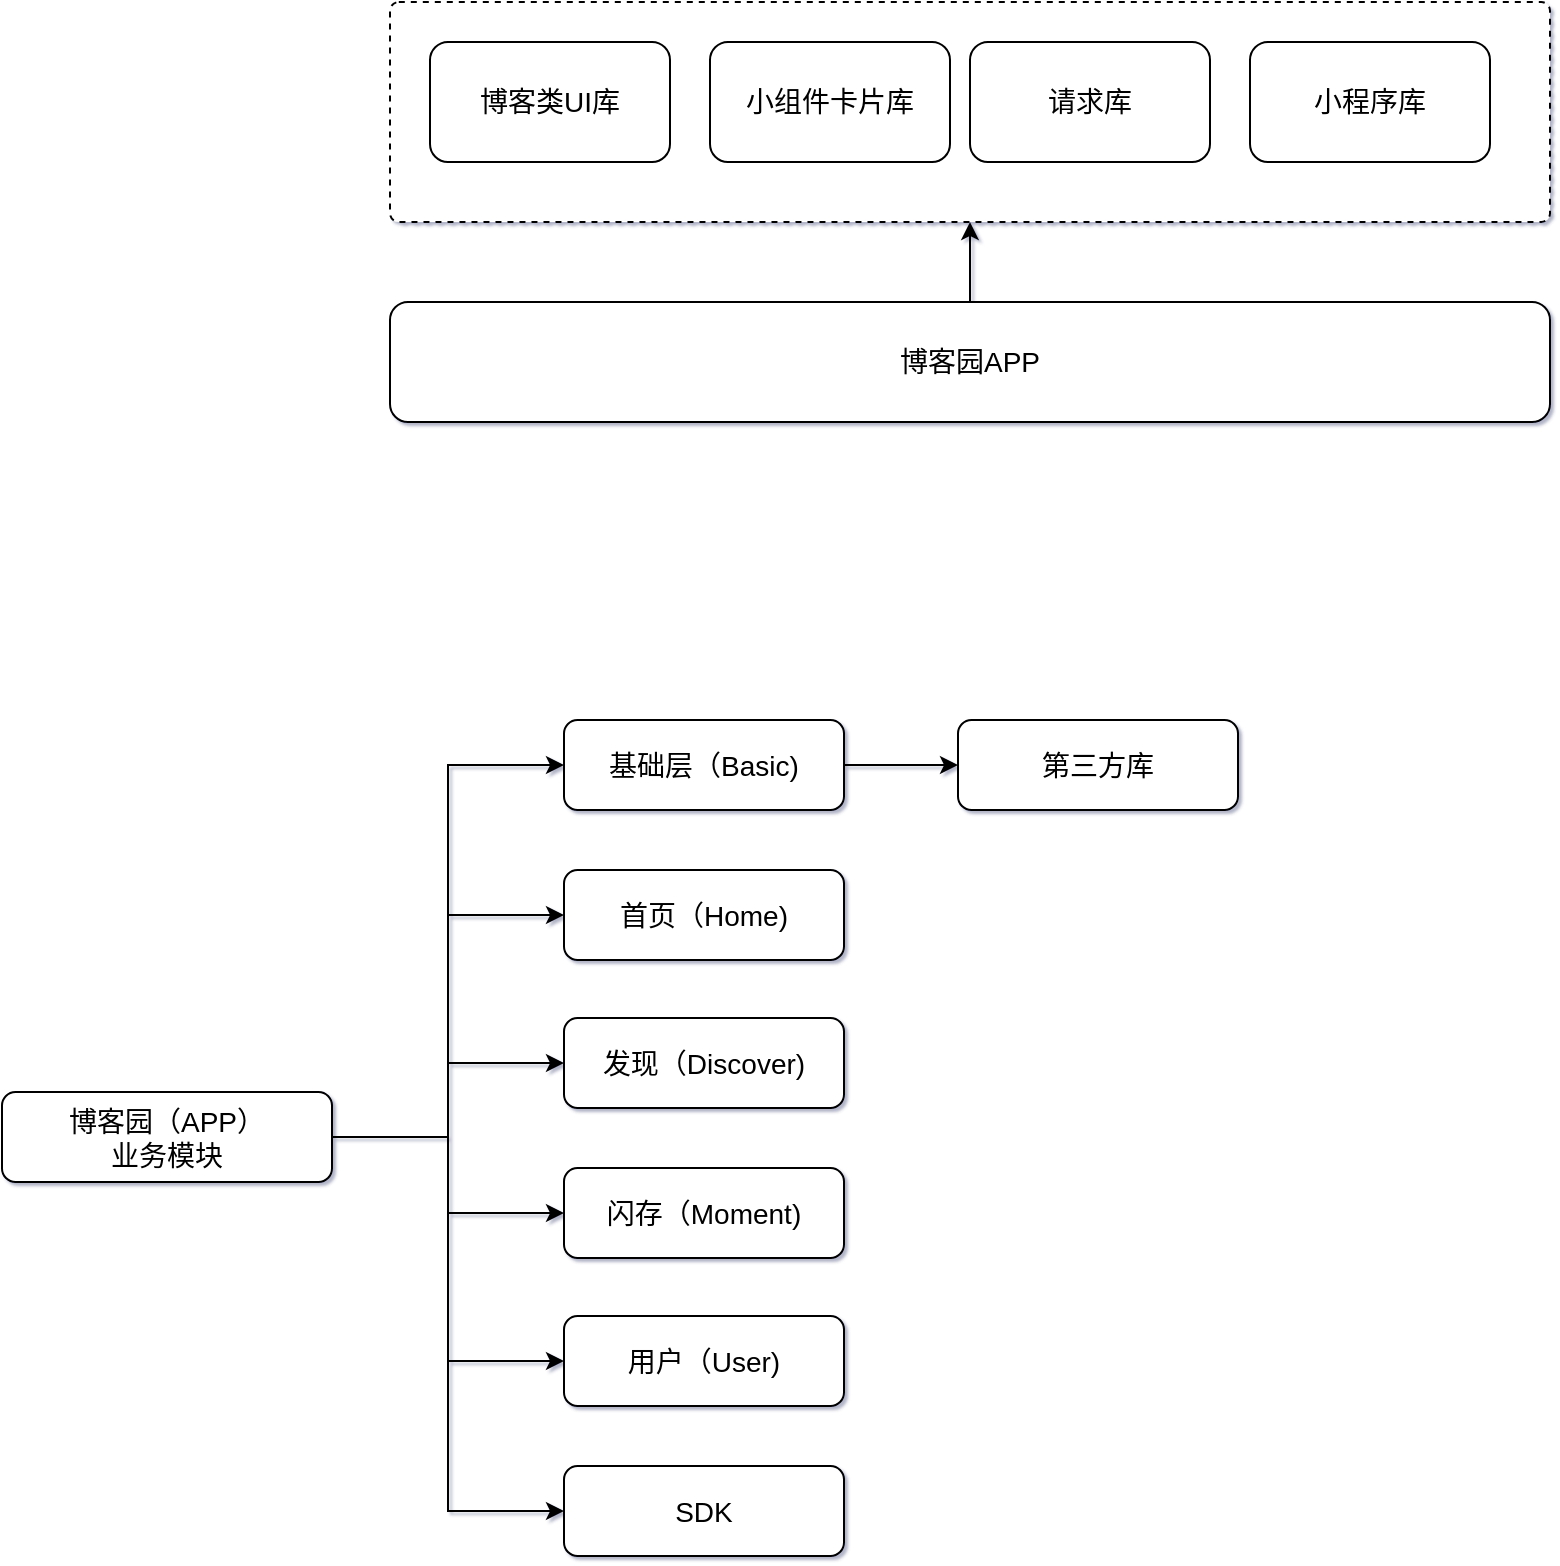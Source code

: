 <mxfile version="18.0.6" type="device" pages="2"><diagram id="_ZYsbuay1ktLe259S8ud" name="1-应用架构"><mxGraphModel dx="1462" dy="817" grid="1" gridSize="1" guides="1" tooltips="1" connect="1" arrows="1" fold="1" page="0" pageScale="1" pageWidth="1169" pageHeight="827" background="none" math="0" shadow="1"><root><mxCell id="0"/><mxCell id="1" parent="0"/><mxCell id="4GvP6Dp-e_rGPmlIs3aF-9" style="edgeStyle=orthogonalEdgeStyle;rounded=0;orthogonalLoop=1;jettySize=auto;html=1;exitX=0.5;exitY=0;exitDx=0;exitDy=0;fontSize=14;" parent="1" source="4GvP6Dp-e_rGPmlIs3aF-1" target="4GvP6Dp-e_rGPmlIs3aF-2" edge="1"><mxGeometry relative="1" as="geometry"/></mxCell><mxCell id="4GvP6Dp-e_rGPmlIs3aF-1" value="博客园APP" style="rounded=1;whiteSpace=wrap;html=1;fontSize=14;" parent="1" vertex="1"><mxGeometry x="176" y="274" width="580" height="60" as="geometry"/></mxCell><mxCell id="4GvP6Dp-e_rGPmlIs3aF-2" value="" style="rounded=1;whiteSpace=wrap;html=1;arcSize=4;dashed=1;fontSize=14;" parent="1" vertex="1"><mxGeometry x="176" y="124" width="580" height="110" as="geometry"/></mxCell><mxCell id="4GvP6Dp-e_rGPmlIs3aF-3" value="博客类UI库" style="rounded=1;whiteSpace=wrap;html=1;fontSize=14;" parent="1" vertex="1"><mxGeometry x="196" y="144" width="120" height="60" as="geometry"/></mxCell><mxCell id="4GvP6Dp-e_rGPmlIs3aF-4" value="小组件卡片库" style="rounded=1;whiteSpace=wrap;html=1;fontSize=14;" parent="1" vertex="1"><mxGeometry x="336" y="144" width="120" height="60" as="geometry"/></mxCell><mxCell id="4GvP6Dp-e_rGPmlIs3aF-5" value="请求库" style="rounded=1;whiteSpace=wrap;html=1;fontSize=14;" parent="1" vertex="1"><mxGeometry x="466" y="144" width="120" height="60" as="geometry"/></mxCell><mxCell id="4GvP6Dp-e_rGPmlIs3aF-6" value="小程序库" style="rounded=1;whiteSpace=wrap;html=1;fontSize=14;" parent="1" vertex="1"><mxGeometry x="606" y="144" width="120" height="60" as="geometry"/></mxCell><mxCell id="JfI2UB-wmeHauBGsZ3DT-11" style="edgeStyle=orthogonalEdgeStyle;rounded=0;orthogonalLoop=1;jettySize=auto;html=1;entryX=0;entryY=0.5;entryDx=0;entryDy=0;" parent="1" source="JfI2UB-wmeHauBGsZ3DT-1" target="JfI2UB-wmeHauBGsZ3DT-2" edge="1"><mxGeometry relative="1" as="geometry"/></mxCell><mxCell id="JfI2UB-wmeHauBGsZ3DT-12" style="edgeStyle=orthogonalEdgeStyle;rounded=0;orthogonalLoop=1;jettySize=auto;html=1;entryX=0;entryY=0.5;entryDx=0;entryDy=0;" parent="1" source="JfI2UB-wmeHauBGsZ3DT-1" target="JfI2UB-wmeHauBGsZ3DT-4" edge="1"><mxGeometry relative="1" as="geometry"/></mxCell><mxCell id="JfI2UB-wmeHauBGsZ3DT-13" style="edgeStyle=orthogonalEdgeStyle;rounded=0;orthogonalLoop=1;jettySize=auto;html=1;" parent="1" source="JfI2UB-wmeHauBGsZ3DT-1" target="JfI2UB-wmeHauBGsZ3DT-7" edge="1"><mxGeometry relative="1" as="geometry"/></mxCell><mxCell id="JfI2UB-wmeHauBGsZ3DT-14" style="edgeStyle=orthogonalEdgeStyle;rounded=0;orthogonalLoop=1;jettySize=auto;html=1;entryX=0;entryY=0.5;entryDx=0;entryDy=0;" parent="1" source="JfI2UB-wmeHauBGsZ3DT-1" target="JfI2UB-wmeHauBGsZ3DT-8" edge="1"><mxGeometry relative="1" as="geometry"/></mxCell><mxCell id="JfI2UB-wmeHauBGsZ3DT-15" style="edgeStyle=orthogonalEdgeStyle;rounded=0;orthogonalLoop=1;jettySize=auto;html=1;entryX=0;entryY=0.5;entryDx=0;entryDy=0;" parent="1" source="JfI2UB-wmeHauBGsZ3DT-1" target="JfI2UB-wmeHauBGsZ3DT-9" edge="1"><mxGeometry relative="1" as="geometry"/></mxCell><mxCell id="JfI2UB-wmeHauBGsZ3DT-16" style="edgeStyle=orthogonalEdgeStyle;rounded=0;orthogonalLoop=1;jettySize=auto;html=1;entryX=0;entryY=0.5;entryDx=0;entryDy=0;" parent="1" source="JfI2UB-wmeHauBGsZ3DT-1" target="JfI2UB-wmeHauBGsZ3DT-10" edge="1"><mxGeometry relative="1" as="geometry"/></mxCell><mxCell id="JfI2UB-wmeHauBGsZ3DT-1" value="博客园（APP）&lt;br&gt;业务模块" style="rounded=1;whiteSpace=wrap;html=1;fontSize=14;" parent="1" vertex="1"><mxGeometry x="-18" y="669" width="165" height="45" as="geometry"/></mxCell><mxCell id="JfI2UB-wmeHauBGsZ3DT-18" value="" style="edgeStyle=orthogonalEdgeStyle;rounded=0;orthogonalLoop=1;jettySize=auto;html=1;" parent="1" source="JfI2UB-wmeHauBGsZ3DT-2" target="JfI2UB-wmeHauBGsZ3DT-17" edge="1"><mxGeometry relative="1" as="geometry"/></mxCell><mxCell id="JfI2UB-wmeHauBGsZ3DT-2" value="基础层（Basic)" style="whiteSpace=wrap;html=1;fontSize=14;rounded=1;" parent="1" vertex="1"><mxGeometry x="263" y="483" width="140" height="45" as="geometry"/></mxCell><mxCell id="JfI2UB-wmeHauBGsZ3DT-4" value="首页（Home)" style="rounded=1;whiteSpace=wrap;html=1;fontSize=14;" parent="1" vertex="1"><mxGeometry x="263" y="558" width="140" height="45" as="geometry"/></mxCell><mxCell id="JfI2UB-wmeHauBGsZ3DT-7" value="发现（Discover)" style="rounded=1;whiteSpace=wrap;html=1;fontSize=14;" parent="1" vertex="1"><mxGeometry x="263" y="632" width="140" height="45" as="geometry"/></mxCell><mxCell id="JfI2UB-wmeHauBGsZ3DT-8" value="闪存（Moment)" style="rounded=1;whiteSpace=wrap;html=1;fontSize=14;" parent="1" vertex="1"><mxGeometry x="263" y="707" width="140" height="45" as="geometry"/></mxCell><mxCell id="JfI2UB-wmeHauBGsZ3DT-9" value="用户（User)" style="rounded=1;whiteSpace=wrap;html=1;fontSize=14;" parent="1" vertex="1"><mxGeometry x="263" y="781" width="140" height="45" as="geometry"/></mxCell><mxCell id="JfI2UB-wmeHauBGsZ3DT-10" value="SDK" style="rounded=1;whiteSpace=wrap;html=1;fontSize=14;" parent="1" vertex="1"><mxGeometry x="263" y="856" width="140" height="45" as="geometry"/></mxCell><mxCell id="JfI2UB-wmeHauBGsZ3DT-17" value="第三方库" style="whiteSpace=wrap;html=1;fontSize=14;rounded=1;" parent="1" vertex="1"><mxGeometry x="460" y="483" width="140" height="45" as="geometry"/></mxCell></root></mxGraphModel></diagram><diagram id="ylBKKkV8IQeoH7U-JyRo" name="2-代码架构"><mxGraphModel dx="1062" dy="817" grid="1" gridSize="10" guides="1" tooltips="1" connect="1" arrows="1" fold="1" page="1" pageScale="1" pageWidth="1654" pageHeight="1169" math="0" shadow="0"><root><mxCell id="0"/><mxCell id="1" parent="0"/><mxCell id="C1SgnH-Uva_32UEqkHun-3" value="应用层" style="rounded=0;whiteSpace=wrap;html=1;horizontal=0;verticalAlign=middle;align=center;fontSize=14;" vertex="1" parent="1"><mxGeometry x="150" y="440" width="50" height="160" as="geometry"/></mxCell><mxCell id="C1SgnH-Uva_32UEqkHun-4" value="公共层 Basic" style="rounded=1;whiteSpace=wrap;html=1;fontSize=14;" vertex="1" parent="1"><mxGeometry x="230" y="440" width="120" height="60" as="geometry"/></mxCell><mxCell id="C1SgnH-Uva_32UEqkHun-5" value="数据工厂&lt;br&gt;DataFactory" style="rounded=1;whiteSpace=wrap;html=1;fontSize=14;" vertex="1" parent="1"><mxGeometry x="220" y="260" width="160" height="60" as="geometry"/></mxCell><mxCell id="C1SgnH-Uva_32UEqkHun-6" value="SDK层" style="rounded=0;whiteSpace=wrap;html=1;horizontal=0;verticalAlign=middle;align=center;fontSize=14;" vertex="1" parent="1"><mxGeometry x="150" y="260" width="50" height="160" as="geometry"/></mxCell><mxCell id="C1SgnH-Uva_32UEqkHun-7" value="数据工厂&lt;br&gt;DataFactory" style="rounded=1;whiteSpace=wrap;html=1;fontSize=14;" vertex="1" parent="1"><mxGeometry x="230" y="270" width="160" height="60" as="geometry"/></mxCell></root></mxGraphModel></diagram></mxfile>